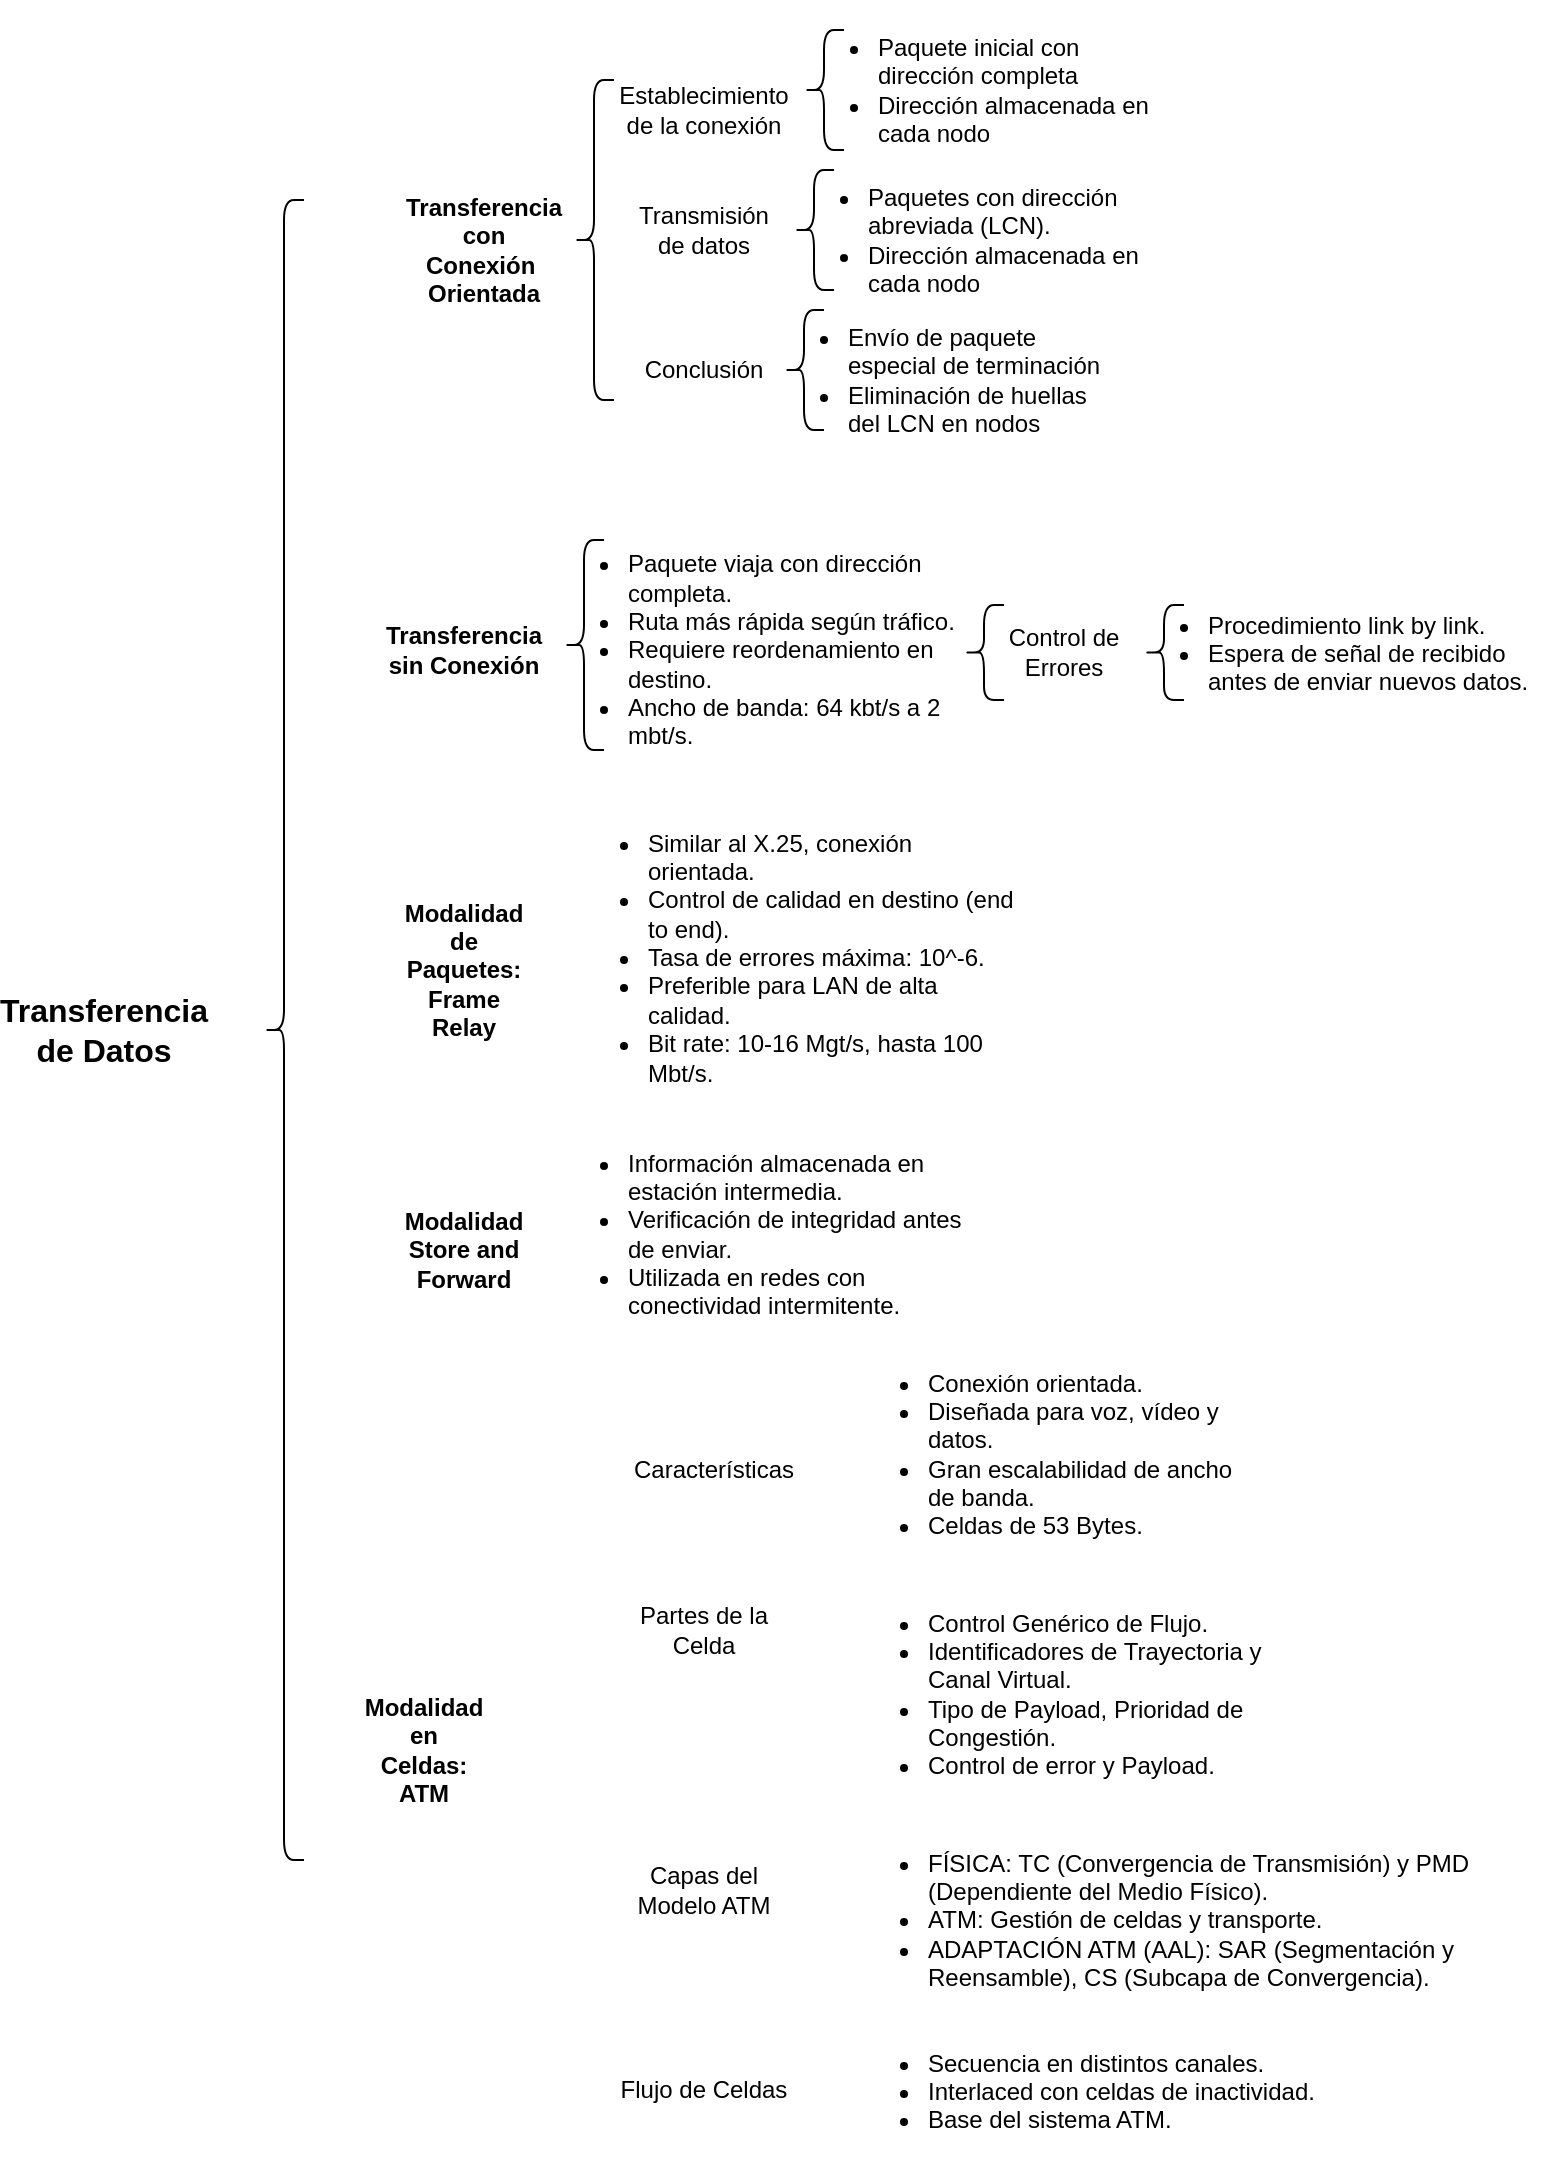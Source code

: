 <mxfile version="22.1.4" type="github">
  <diagram name="Página-1" id="qLkA8fZ-BlqPOKsEqf4X">
    <mxGraphModel dx="879" dy="564" grid="1" gridSize="10" guides="1" tooltips="1" connect="1" arrows="1" fold="1" page="1" pageScale="1" pageWidth="1920" pageHeight="1200" math="0" shadow="0">
      <root>
        <mxCell id="0" />
        <mxCell id="1" parent="0" />
        <mxCell id="Yj_0y2RtQ-HRpQdmvHJm-1" value="Transferencia de Datos" style="text;html=1;strokeColor=none;fillColor=none;align=center;verticalAlign=middle;whiteSpace=wrap;rounded=0;fontStyle=1;fontSize=16;" vertex="1" parent="1">
          <mxGeometry x="30" y="600" width="60" height="30" as="geometry" />
        </mxCell>
        <mxCell id="Yj_0y2RtQ-HRpQdmvHJm-2" value="Transferencia con Conexión&amp;nbsp; Orientada" style="text;html=1;strokeColor=none;fillColor=none;align=center;verticalAlign=middle;whiteSpace=wrap;rounded=0;fontStyle=1" vertex="1" parent="1">
          <mxGeometry x="220" y="210" width="60" height="30" as="geometry" />
        </mxCell>
        <mxCell id="Yj_0y2RtQ-HRpQdmvHJm-4" value="Transferencia sin Conexión" style="text;html=1;strokeColor=none;fillColor=none;align=center;verticalAlign=middle;whiteSpace=wrap;rounded=0;fontStyle=1" vertex="1" parent="1">
          <mxGeometry x="210" y="410" width="60" height="30" as="geometry" />
        </mxCell>
        <mxCell id="Yj_0y2RtQ-HRpQdmvHJm-5" value="Modalidad de Paquetes: Frame Relay" style="text;html=1;strokeColor=none;fillColor=none;align=center;verticalAlign=middle;whiteSpace=wrap;rounded=0;fontStyle=1" vertex="1" parent="1">
          <mxGeometry x="210" y="570" width="60" height="30" as="geometry" />
        </mxCell>
        <mxCell id="Yj_0y2RtQ-HRpQdmvHJm-7" value="Modalidad Store and Forward" style="text;html=1;strokeColor=none;fillColor=none;align=center;verticalAlign=middle;whiteSpace=wrap;rounded=0;fontStyle=1" vertex="1" parent="1">
          <mxGeometry x="210" y="710" width="60" height="30" as="geometry" />
        </mxCell>
        <mxCell id="Yj_0y2RtQ-HRpQdmvHJm-8" value="Modalidad en Celdas: ATM" style="text;html=1;strokeColor=none;fillColor=none;align=center;verticalAlign=middle;whiteSpace=wrap;rounded=0;fontStyle=1" vertex="1" parent="1">
          <mxGeometry x="190" y="960" width="60" height="30" as="geometry" />
        </mxCell>
        <mxCell id="Yj_0y2RtQ-HRpQdmvHJm-10" value="&lt;ul&gt;&lt;li&gt;Paquete inicial con dirección completa&lt;/li&gt;&lt;li&gt;Dirección almacenada en cada nodo&lt;/li&gt;&lt;/ul&gt;" style="text;strokeColor=none;fillColor=none;html=1;whiteSpace=wrap;verticalAlign=middle;overflow=hidden;" vertex="1" parent="1">
          <mxGeometry x="405" y="100" width="180" height="90" as="geometry" />
        </mxCell>
        <mxCell id="Yj_0y2RtQ-HRpQdmvHJm-11" value="Establecimiento de la conexión" style="text;html=1;strokeColor=none;fillColor=none;align=center;verticalAlign=middle;whiteSpace=wrap;rounded=0;" vertex="1" parent="1">
          <mxGeometry x="330" y="140" width="60" height="30" as="geometry" />
        </mxCell>
        <mxCell id="Yj_0y2RtQ-HRpQdmvHJm-12" value="Transmisión de datos" style="text;html=1;strokeColor=none;fillColor=none;align=center;verticalAlign=middle;whiteSpace=wrap;rounded=0;" vertex="1" parent="1">
          <mxGeometry x="330" y="200" width="60" height="30" as="geometry" />
        </mxCell>
        <mxCell id="Yj_0y2RtQ-HRpQdmvHJm-13" value="&lt;ul&gt;&lt;li&gt;Paquetes con dirección abreviada (LCN).&lt;br&gt;&lt;/li&gt;&lt;li&gt;Dirección almacenada en cada nodo&lt;/li&gt;&lt;/ul&gt;" style="text;strokeColor=none;fillColor=none;html=1;whiteSpace=wrap;verticalAlign=middle;overflow=hidden;" vertex="1" parent="1">
          <mxGeometry x="400" y="175" width="180" height="90" as="geometry" />
        </mxCell>
        <mxCell id="Yj_0y2RtQ-HRpQdmvHJm-14" value="Conclusión" style="text;html=1;strokeColor=none;fillColor=none;align=center;verticalAlign=middle;whiteSpace=wrap;rounded=0;" vertex="1" parent="1">
          <mxGeometry x="330" y="270" width="60" height="30" as="geometry" />
        </mxCell>
        <mxCell id="Yj_0y2RtQ-HRpQdmvHJm-15" value="&lt;ul&gt;&lt;li&gt;Envío de paquete especial de terminación&lt;br&gt;&lt;/li&gt;&lt;li&gt;Eliminación de huellas del LCN en nodos&lt;/li&gt;&lt;/ul&gt;" style="text;strokeColor=none;fillColor=none;html=1;whiteSpace=wrap;verticalAlign=middle;overflow=hidden;" vertex="1" parent="1">
          <mxGeometry x="390" y="245" width="180" height="90" as="geometry" />
        </mxCell>
        <mxCell id="Yj_0y2RtQ-HRpQdmvHJm-16" value="&lt;ul&gt;&lt;li&gt;&lt;span style=&quot;background-color: initial;&quot;&gt;Paquete viaja con dirección completa.&lt;/span&gt;&lt;/li&gt;&lt;li&gt;&lt;span style=&quot;background-color: initial;&quot;&gt;Ruta más rápida según tráfico.&lt;/span&gt;&lt;/li&gt;&lt;li&gt;&lt;span style=&quot;background-color: initial;&quot;&gt;Requiere reordenamiento en destino.&lt;/span&gt;&lt;/li&gt;&lt;li&gt;&lt;span style=&quot;background-color: initial;&quot;&gt;Ancho de banda: 64 kbt/s a 2 mbt/s.&lt;/span&gt;&lt;/li&gt;&lt;/ul&gt;" style="text;strokeColor=none;fillColor=none;html=1;whiteSpace=wrap;verticalAlign=middle;overflow=hidden;" vertex="1" parent="1">
          <mxGeometry x="280" y="355" width="230" height="140" as="geometry" />
        </mxCell>
        <mxCell id="Yj_0y2RtQ-HRpQdmvHJm-17" value="Control de Errores" style="text;html=1;strokeColor=none;fillColor=none;align=center;verticalAlign=middle;whiteSpace=wrap;rounded=0;" vertex="1" parent="1">
          <mxGeometry x="510" y="411.25" width="60" height="30" as="geometry" />
        </mxCell>
        <mxCell id="Yj_0y2RtQ-HRpQdmvHJm-18" value="&lt;ul&gt;&lt;li&gt;&lt;span style=&quot;background-color: initial;&quot;&gt;Procedimiento link by link.&lt;/span&gt;&lt;/li&gt;&lt;li&gt;&lt;span style=&quot;background-color: initial;&quot;&gt;Espera de señal de recibido antes de enviar nuevos datos.&lt;/span&gt;&lt;/li&gt;&lt;/ul&gt;" style="text;strokeColor=none;fillColor=none;html=1;whiteSpace=wrap;verticalAlign=middle;overflow=hidden;" vertex="1" parent="1">
          <mxGeometry x="570" y="391.25" width="220" height="70" as="geometry" />
        </mxCell>
        <mxCell id="Yj_0y2RtQ-HRpQdmvHJm-19" value="&lt;ul&gt;&lt;li&gt;&lt;span style=&quot;background-color: initial;&quot;&gt;Similar al X.25, conexión orientada.&lt;/span&gt;&lt;/li&gt;&lt;li&gt;&lt;span style=&quot;background-color: initial;&quot;&gt;Control de calidad en destino (end to end).&lt;/span&gt;&lt;/li&gt;&lt;li&gt;&lt;span style=&quot;background-color: initial;&quot;&gt;Tasa de errores máxima: 10^-6.&lt;/span&gt;&lt;/li&gt;&lt;li&gt;&lt;span style=&quot;background-color: initial;&quot;&gt;Preferible para LAN de alta calidad.&lt;/span&gt;&lt;/li&gt;&lt;li&gt;&lt;span style=&quot;background-color: initial;&quot;&gt;Bit rate: 10-16 Mgt/s, hasta 100 Mbt/s.&lt;/span&gt;&lt;/li&gt;&lt;/ul&gt;" style="text;strokeColor=none;fillColor=none;html=1;whiteSpace=wrap;verticalAlign=middle;overflow=hidden;" vertex="1" parent="1">
          <mxGeometry x="290" y="500" width="230" height="150" as="geometry" />
        </mxCell>
        <mxCell id="Yj_0y2RtQ-HRpQdmvHJm-20" value="&lt;ul&gt;&lt;li&gt;&lt;span style=&quot;background-color: initial;&quot;&gt;Información almacenada en estación intermedia.&lt;/span&gt;&lt;/li&gt;&lt;li&gt;&lt;span style=&quot;background-color: initial;&quot;&gt;Verificación de integridad antes de enviar.&lt;/span&gt;&lt;/li&gt;&lt;li&gt;&lt;span style=&quot;background-color: initial;&quot;&gt;Utilizada en redes con conectividad intermitente.&lt;/span&gt;&lt;/li&gt;&lt;/ul&gt;" style="text;strokeColor=none;fillColor=none;html=1;whiteSpace=wrap;verticalAlign=middle;overflow=hidden;" vertex="1" parent="1">
          <mxGeometry x="280" y="660" width="210" height="110" as="geometry" />
        </mxCell>
        <mxCell id="Yj_0y2RtQ-HRpQdmvHJm-21" value="Características" style="text;html=1;strokeColor=none;fillColor=none;align=center;verticalAlign=middle;whiteSpace=wrap;rounded=0;" vertex="1" parent="1">
          <mxGeometry x="320" y="820" width="90" height="30" as="geometry" />
        </mxCell>
        <mxCell id="Yj_0y2RtQ-HRpQdmvHJm-22" value="Partes de la Celda" style="text;html=1;strokeColor=none;fillColor=none;align=center;verticalAlign=middle;whiteSpace=wrap;rounded=0;" vertex="1" parent="1">
          <mxGeometry x="315" y="900" width="90" height="30" as="geometry" />
        </mxCell>
        <mxCell id="Yj_0y2RtQ-HRpQdmvHJm-23" value="Capas del Modelo ATM" style="text;html=1;strokeColor=none;fillColor=none;align=center;verticalAlign=middle;whiteSpace=wrap;rounded=0;" vertex="1" parent="1">
          <mxGeometry x="315" y="1030" width="90" height="30" as="geometry" />
        </mxCell>
        <mxCell id="Yj_0y2RtQ-HRpQdmvHJm-24" value="Flujo de Celdas" style="text;html=1;strokeColor=none;fillColor=none;align=center;verticalAlign=middle;whiteSpace=wrap;rounded=0;" vertex="1" parent="1">
          <mxGeometry x="315" y="1130" width="90" height="30" as="geometry" />
        </mxCell>
        <mxCell id="Yj_0y2RtQ-HRpQdmvHJm-25" value="&lt;ul&gt;&lt;li&gt;&lt;span style=&quot;background-color: initial;&quot;&gt;Conexión orientada.&lt;/span&gt;&lt;/li&gt;&lt;li&gt;&lt;span style=&quot;background-color: initial;&quot;&gt;Diseñada para voz, vídeo y datos.&lt;/span&gt;&lt;/li&gt;&lt;li&gt;&lt;span style=&quot;background-color: initial;&quot;&gt;Gran escalabilidad de ancho de banda.&lt;/span&gt;&lt;/li&gt;&lt;li&gt;&lt;span style=&quot;background-color: initial;&quot;&gt;Celdas de 53 Bytes.&lt;/span&gt;&lt;/li&gt;&lt;/ul&gt;" style="text;strokeColor=none;fillColor=none;html=1;whiteSpace=wrap;verticalAlign=middle;overflow=hidden;" vertex="1" parent="1">
          <mxGeometry x="430" y="770" width="210" height="110" as="geometry" />
        </mxCell>
        <mxCell id="Yj_0y2RtQ-HRpQdmvHJm-26" value="&lt;ul&gt;&lt;li&gt;&lt;span style=&quot;background-color: initial;&quot;&gt;Control Genérico de Flujo.&lt;/span&gt;&lt;/li&gt;&lt;li&gt;&lt;span style=&quot;background-color: initial;&quot;&gt;Identificadores de Trayectoria y Canal Virtual.&lt;/span&gt;&lt;/li&gt;&lt;li&gt;&lt;span style=&quot;background-color: initial;&quot;&gt;Tipo de Payload, Prioridad de Congestión.&lt;/span&gt;&lt;/li&gt;&lt;li&gt;&lt;span style=&quot;background-color: initial;&quot;&gt;Control de error y Payload.&lt;/span&gt;&lt;/li&gt;&lt;/ul&gt;" style="text;strokeColor=none;fillColor=none;html=1;whiteSpace=wrap;verticalAlign=middle;overflow=hidden;" vertex="1" parent="1">
          <mxGeometry x="430" y="890" width="210" height="110" as="geometry" />
        </mxCell>
        <mxCell id="Yj_0y2RtQ-HRpQdmvHJm-27" value="&lt;ul&gt;&lt;li&gt;&lt;span style=&quot;background-color: initial;&quot;&gt;FÍSICA: TC (Convergencia de Transmisión) y PMD (Dependiente del Medio Físico).&lt;/span&gt;&lt;/li&gt;&lt;li&gt;&lt;span style=&quot;background-color: initial;&quot;&gt;ATM: Gestión de celdas y transporte.&lt;/span&gt;&lt;/li&gt;&lt;li&gt;&lt;span style=&quot;background-color: initial;&quot;&gt;ADAPTACIÓN ATM (AAL): SAR (Segmentación y Reensamble), CS (Subcapa de Convergencia).&lt;/span&gt;&lt;/li&gt;&lt;/ul&gt;" style="text;strokeColor=none;fillColor=none;html=1;whiteSpace=wrap;verticalAlign=middle;overflow=hidden;" vertex="1" parent="1">
          <mxGeometry x="430" y="1010" width="330" height="100" as="geometry" />
        </mxCell>
        <mxCell id="Yj_0y2RtQ-HRpQdmvHJm-28" value="&lt;ul&gt;&lt;li&gt;&lt;span style=&quot;background-color: initial;&quot;&gt;Secuencia en distintos canales.&lt;/span&gt;&lt;/li&gt;&lt;li&gt;&lt;span style=&quot;background-color: initial;&quot;&gt;Interlaced con celdas de inactividad.&lt;/span&gt;&lt;/li&gt;&lt;li&gt;&lt;span style=&quot;background-color: initial;&quot;&gt;Base del sistema ATM.&lt;/span&gt;&lt;/li&gt;&lt;/ul&gt;" style="text;strokeColor=none;fillColor=none;html=1;whiteSpace=wrap;verticalAlign=middle;overflow=hidden;" vertex="1" parent="1">
          <mxGeometry x="430" y="1110" width="240" height="70" as="geometry" />
        </mxCell>
        <mxCell id="Yj_0y2RtQ-HRpQdmvHJm-29" value="" style="shape=curlyBracket;whiteSpace=wrap;html=1;rounded=1;labelPosition=left;verticalLabelPosition=middle;align=right;verticalAlign=middle;" vertex="1" parent="1">
          <mxGeometry x="140" y="200" width="20" height="830" as="geometry" />
        </mxCell>
        <mxCell id="Yj_0y2RtQ-HRpQdmvHJm-30" value="" style="shape=curlyBracket;whiteSpace=wrap;html=1;rounded=1;labelPosition=left;verticalLabelPosition=middle;align=right;verticalAlign=middle;" vertex="1" parent="1">
          <mxGeometry x="295" y="140" width="20" height="160" as="geometry" />
        </mxCell>
        <mxCell id="Yj_0y2RtQ-HRpQdmvHJm-31" value="" style="shape=curlyBracket;whiteSpace=wrap;html=1;rounded=1;labelPosition=left;verticalLabelPosition=middle;align=right;verticalAlign=middle;" vertex="1" parent="1">
          <mxGeometry x="290" y="370" width="20" height="105" as="geometry" />
        </mxCell>
        <mxCell id="Yj_0y2RtQ-HRpQdmvHJm-32" value="" style="shape=curlyBracket;whiteSpace=wrap;html=1;rounded=1;labelPosition=left;verticalLabelPosition=middle;align=right;verticalAlign=middle;" vertex="1" parent="1">
          <mxGeometry x="410" y="115" width="20" height="60" as="geometry" />
        </mxCell>
        <mxCell id="Yj_0y2RtQ-HRpQdmvHJm-33" value="" style="shape=curlyBracket;whiteSpace=wrap;html=1;rounded=1;labelPosition=left;verticalLabelPosition=middle;align=right;verticalAlign=middle;" vertex="1" parent="1">
          <mxGeometry x="405" y="185" width="20" height="60" as="geometry" />
        </mxCell>
        <mxCell id="Yj_0y2RtQ-HRpQdmvHJm-34" value="" style="shape=curlyBracket;whiteSpace=wrap;html=1;rounded=1;labelPosition=left;verticalLabelPosition=middle;align=right;verticalAlign=middle;" vertex="1" parent="1">
          <mxGeometry x="400" y="255" width="20" height="60" as="geometry" />
        </mxCell>
        <mxCell id="Yj_0y2RtQ-HRpQdmvHJm-35" value="" style="shape=curlyBracket;whiteSpace=wrap;html=1;rounded=1;labelPosition=left;verticalLabelPosition=middle;align=right;verticalAlign=middle;" vertex="1" parent="1">
          <mxGeometry x="490" y="402.5" width="20" height="47.5" as="geometry" />
        </mxCell>
        <mxCell id="Yj_0y2RtQ-HRpQdmvHJm-36" value="" style="shape=curlyBracket;whiteSpace=wrap;html=1;rounded=1;labelPosition=left;verticalLabelPosition=middle;align=right;verticalAlign=middle;" vertex="1" parent="1">
          <mxGeometry x="580" y="402.5" width="20" height="47.5" as="geometry" />
        </mxCell>
      </root>
    </mxGraphModel>
  </diagram>
</mxfile>
